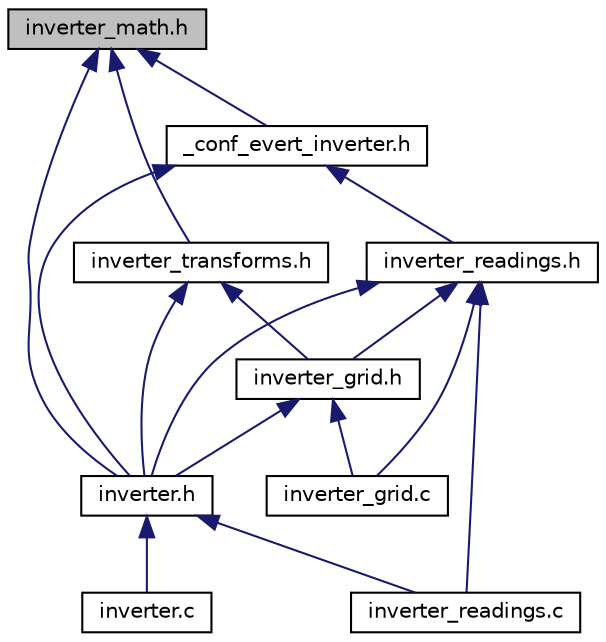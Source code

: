 digraph "inverter_math.h"
{
 // LATEX_PDF_SIZE
  edge [fontname="Helvetica",fontsize="10",labelfontname="Helvetica",labelfontsize="10"];
  node [fontname="Helvetica",fontsize="10",shape=record];
  Node1 [label="inverter_math.h",height=0.2,width=0.4,color="black", fillcolor="grey75", style="filled", fontcolor="black",tooltip=" "];
  Node1 -> Node2 [dir="back",color="midnightblue",fontsize="10",style="solid"];
  Node2 [label="_conf_evert_inverter.h",height=0.2,width=0.4,color="black", fillcolor="white", style="filled",URL="$__conf__evert__inverter_8h.html",tooltip=" "];
  Node2 -> Node3 [dir="back",color="midnightblue",fontsize="10",style="solid"];
  Node3 [label="inverter.h",height=0.2,width=0.4,color="black", fillcolor="white", style="filled",URL="$inverter_8h.html",tooltip=" "];
  Node3 -> Node4 [dir="back",color="midnightblue",fontsize="10",style="solid"];
  Node4 [label="inverter.c",height=0.2,width=0.4,color="black", fillcolor="white", style="filled",URL="$inverter_8c.html",tooltip=" "];
  Node3 -> Node5 [dir="back",color="midnightblue",fontsize="10",style="solid"];
  Node5 [label="inverter_readings.c",height=0.2,width=0.4,color="black", fillcolor="white", style="filled",URL="$inverter__readings_8c.html",tooltip=" "];
  Node2 -> Node6 [dir="back",color="midnightblue",fontsize="10",style="solid"];
  Node6 [label="inverter_readings.h",height=0.2,width=0.4,color="black", fillcolor="white", style="filled",URL="$inverter__readings_8h.html",tooltip=" "];
  Node6 -> Node3 [dir="back",color="midnightblue",fontsize="10",style="solid"];
  Node6 -> Node7 [dir="back",color="midnightblue",fontsize="10",style="solid"];
  Node7 [label="inverter_grid.c",height=0.2,width=0.4,color="black", fillcolor="white", style="filled",URL="$inverter__grid_8c.html",tooltip=" "];
  Node6 -> Node8 [dir="back",color="midnightblue",fontsize="10",style="solid"];
  Node8 [label="inverter_grid.h",height=0.2,width=0.4,color="black", fillcolor="white", style="filled",URL="$inverter__grid_8h.html",tooltip=" "];
  Node8 -> Node3 [dir="back",color="midnightblue",fontsize="10",style="solid"];
  Node8 -> Node7 [dir="back",color="midnightblue",fontsize="10",style="solid"];
  Node6 -> Node5 [dir="back",color="midnightblue",fontsize="10",style="solid"];
  Node1 -> Node3 [dir="back",color="midnightblue",fontsize="10",style="solid"];
  Node1 -> Node9 [dir="back",color="midnightblue",fontsize="10",style="solid"];
  Node9 [label="inverter_transforms.h",height=0.2,width=0.4,color="black", fillcolor="white", style="filled",URL="$inverter__transforms_8h.html",tooltip=" "];
  Node9 -> Node3 [dir="back",color="midnightblue",fontsize="10",style="solid"];
  Node9 -> Node8 [dir="back",color="midnightblue",fontsize="10",style="solid"];
}

